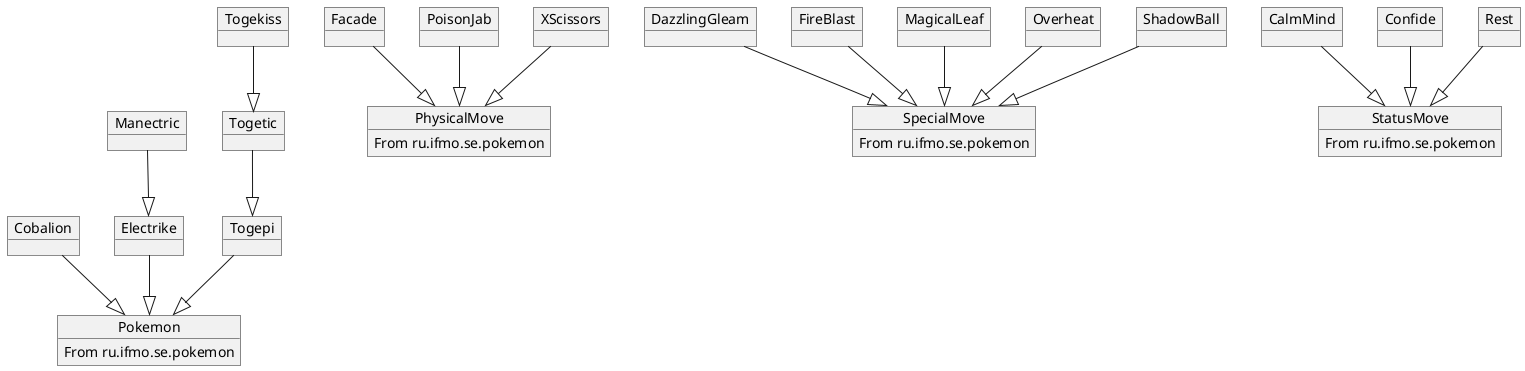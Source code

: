 @startuml
object Pokemon
Pokemon : From ru.ifmo.se.pokemon

object Cobalion
object Electrike
object Manectric
object Togepi
object Togetic
object Togekiss

Cobalion --|> Pokemon
Electrike --|> Pokemon
Manectric --|>Electrike
Togepi --|> Pokemon
Togetic --|> Togepi
Togekiss --|> Togetic

object PhysicalMove
PhysicalMove : From ru.ifmo.se.pokemon

object Facade
object PoisonJab
object XScissors

Facade --|> PhysicalMove
PoisonJab --|> PhysicalMove
XScissors --|> PhysicalMove

object SpecialMove
SpecialMove : From ru.ifmo.se.pokemon

object DazzlingGleam
object FireBlast
object MagicalLeaf
object Overheat
object ShadowBall

DazzlingGleam --|> SpecialMove
FireBlast --|> SpecialMove
MagicalLeaf --|> SpecialMove
Overheat --|> SpecialMove
ShadowBall --|> SpecialMove

object StatusMove
StatusMove : From ru.ifmo.se.pokemon

object CalmMind
object Confide
object Rest

CalmMind --|> StatusMove
Confide --|> StatusMove
Rest --|> StatusMove
